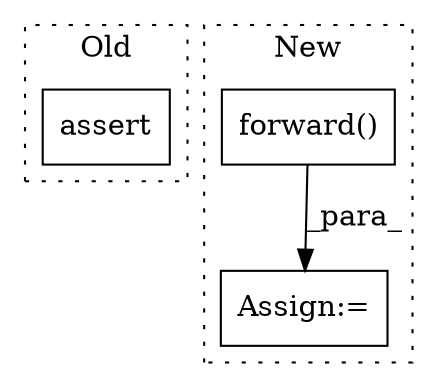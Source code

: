 digraph G {
subgraph cluster0 {
1 [label="assert" a="65" s="3353" l="7" shape="box"];
label = "Old";
style="dotted";
}
subgraph cluster1 {
2 [label="forward()" a="75" s="4642,4659" l="12,1" shape="box"];
3 [label="Assign:=" a="68" s="4639" l="3" shape="box"];
label = "New";
style="dotted";
}
2 -> 3 [label="_para_"];
}